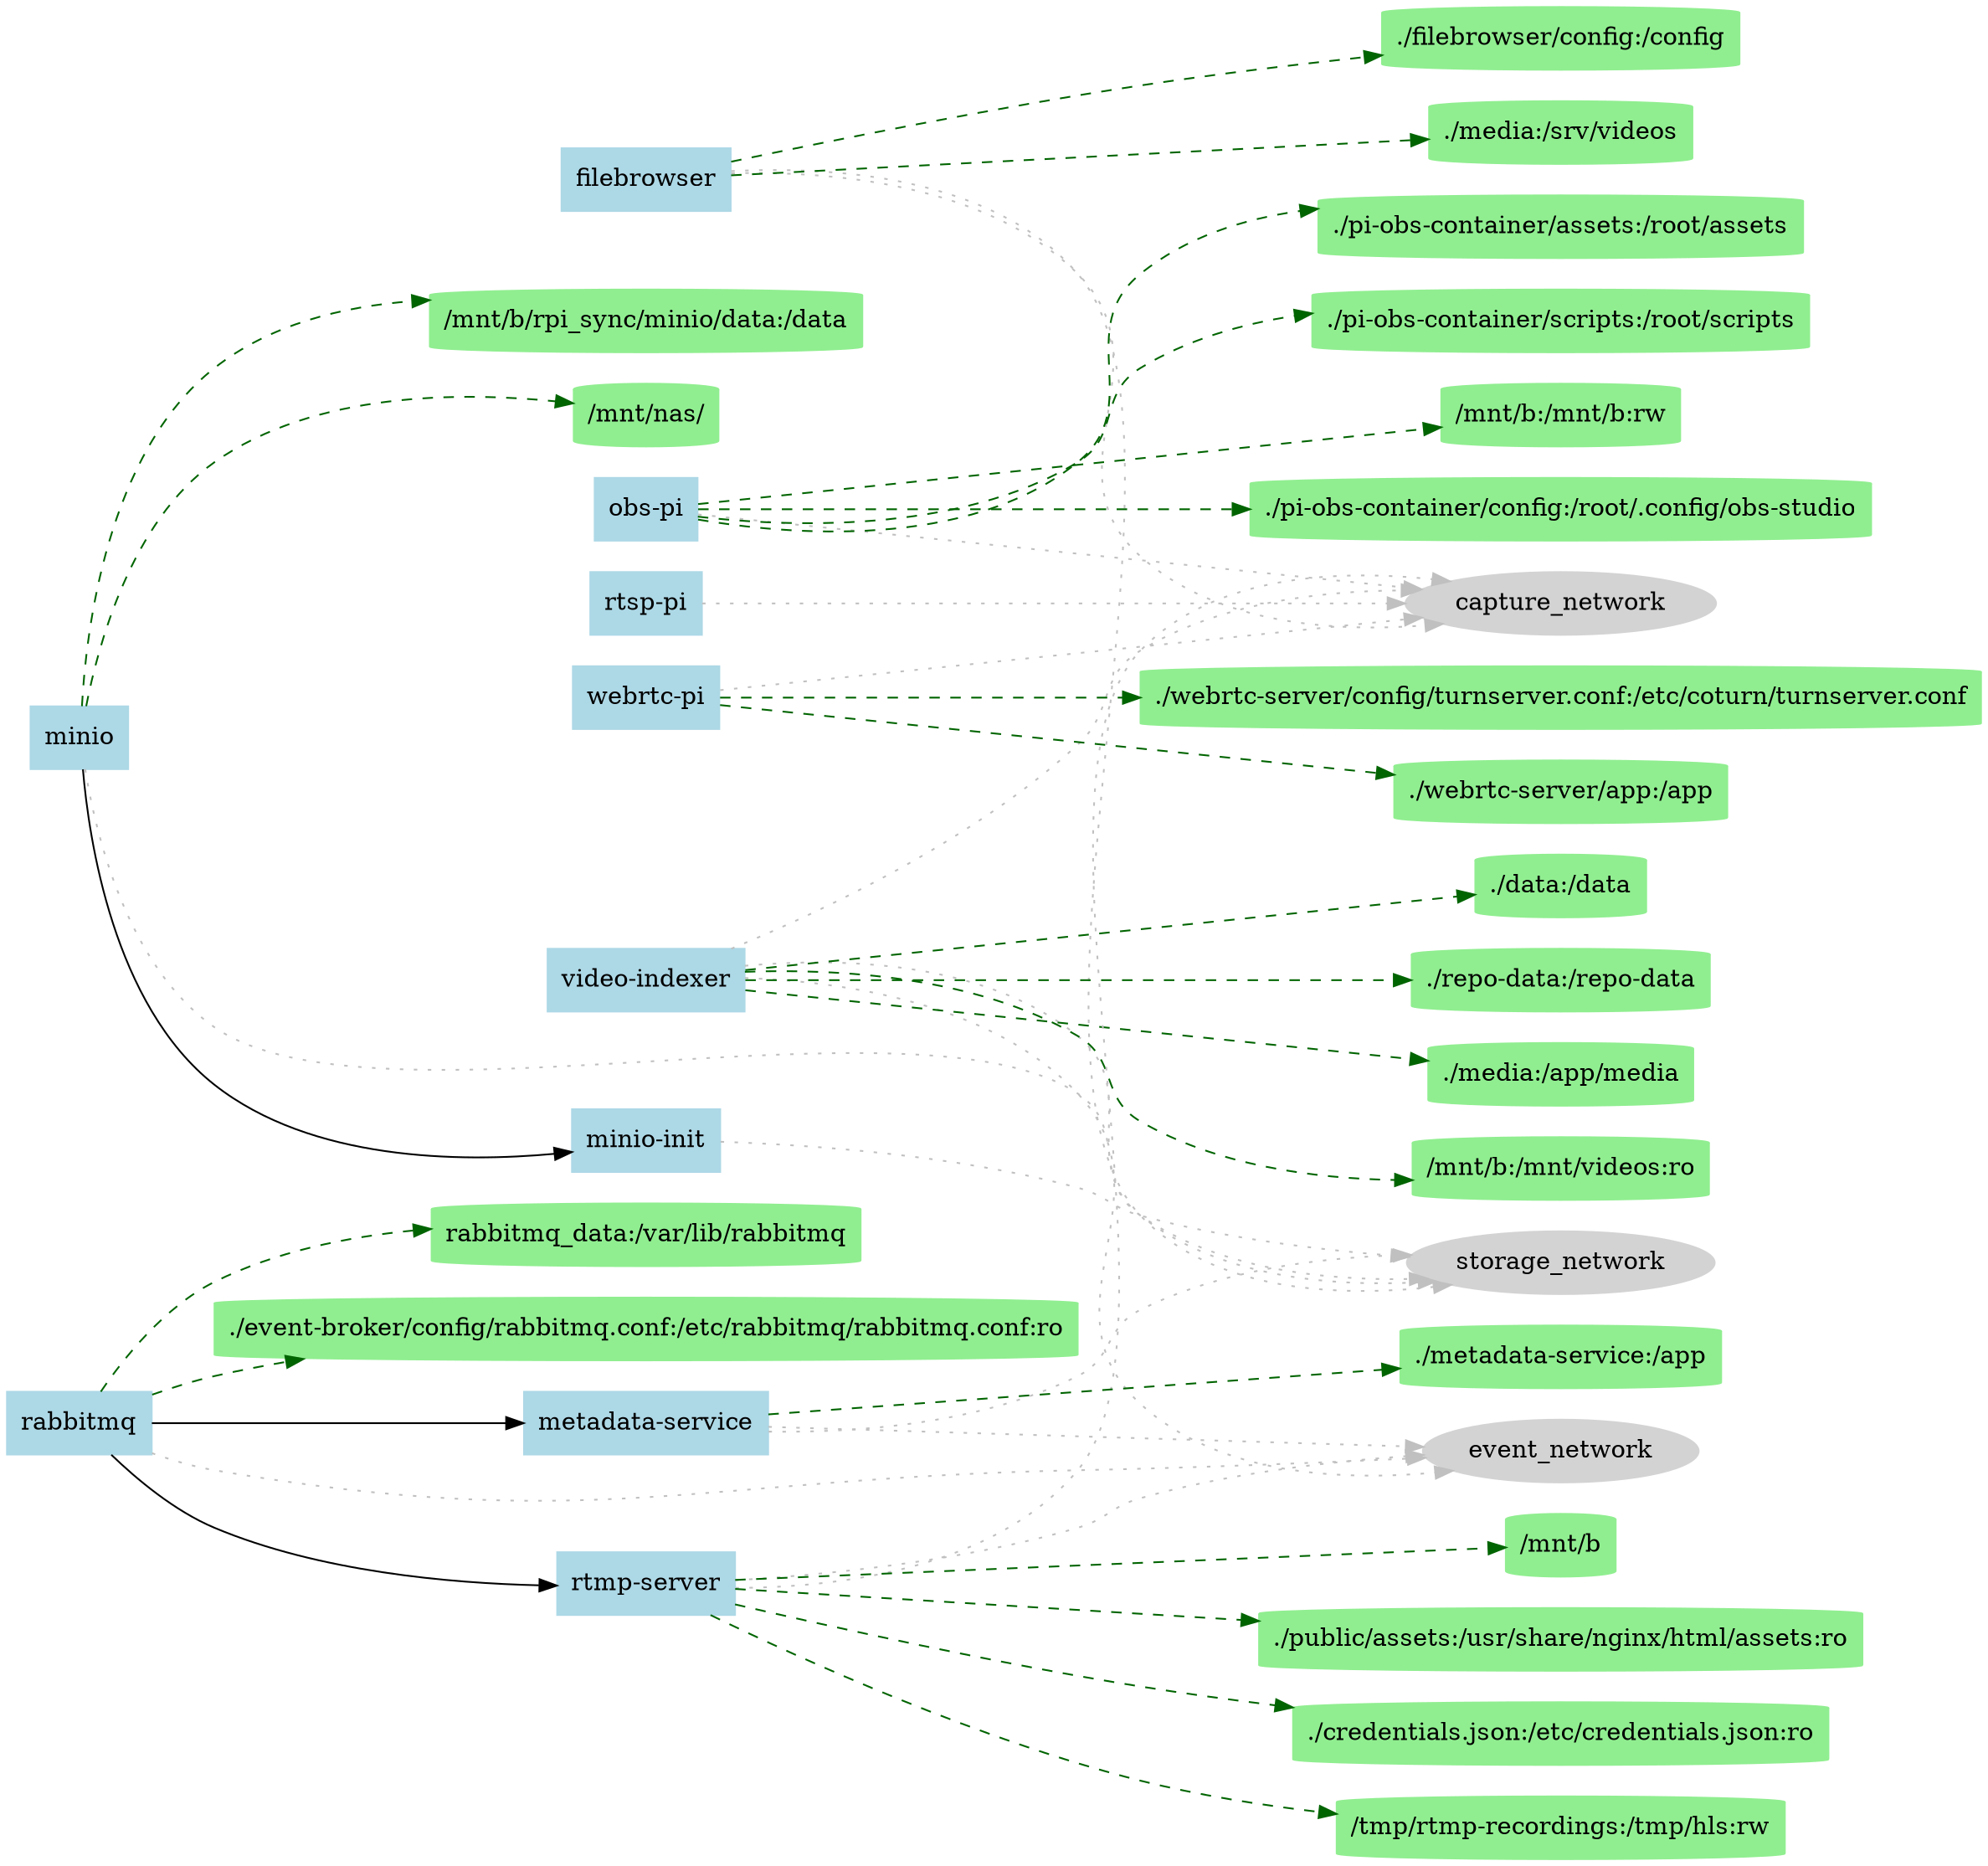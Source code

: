 digraph docker_compose {
  rankdir=LR;
  node [shape=box, style=filled, color=lightblue];
  "filebrowser" [label="filebrowser"];
  "filebrowser" -> "net::storage_network" [style=dotted, color=gray];
  "net::storage_network" [label="storage_network" shape=ellipse color=lightgray];
  "filebrowser" -> "net::capture_network" [style=dotted, color=gray];
  "net::capture_network" [label="capture_network" shape=ellipse color=lightgray];
  "filebrowser" -> "vol::./media:/srv/videos" [style=dashed, color=darkgreen];
  "vol::./media:/srv/videos" [label="./media:/srv/videos" shape=cylinder color=lightgreen];
  "filebrowser" -> "vol::./filebrowser/config:/config" [style=dashed, color=darkgreen];
  "vol::./filebrowser/config:/config" [label="./filebrowser/config:/config" shape=cylinder color=lightgreen];
  "video-indexer" [label="video-indexer"];
  "video-indexer" -> "net::storage_network" [style=dotted, color=gray];
  "net::storage_network" [label="storage_network" shape=ellipse color=lightgray];
  "video-indexer" -> "net::event_network" [style=dotted, color=gray];
  "net::event_network" [label="event_network" shape=ellipse color=lightgray];
  "video-indexer" -> "net::capture_network" [style=dotted, color=gray];
  "net::capture_network" [label="capture_network" shape=ellipse color=lightgray];
  "video-indexer" -> "vol::/mnt/b:/mnt/videos:ro" [style=dashed, color=darkgreen];
  "vol::/mnt/b:/mnt/videos:ro" [label="/mnt/b:/mnt/videos:ro" shape=cylinder color=lightgreen];
  "video-indexer" -> "vol::./data:/data" [style=dashed, color=darkgreen];
  "vol::./data:/data" [label="./data:/data" shape=cylinder color=lightgreen];
  "video-indexer" -> "vol::./repo-data:/repo-data" [style=dashed, color=darkgreen];
  "vol::./repo-data:/repo-data" [label="./repo-data:/repo-data" shape=cylinder color=lightgreen];
  "video-indexer" -> "vol::./media:/app/media" [style=dashed, color=darkgreen];
  "vol::./media:/app/media" [label="./media:/app/media" shape=cylinder color=lightgreen];
  "obs-pi" [label="obs-pi"];
  "obs-pi" -> "net::capture_network" [style=dotted, color=gray];
  "net::capture_network" [label="capture_network" shape=ellipse color=lightgray];
  "obs-pi" -> "vol::./pi-obs-container/config:/root/.config/obs-studio" [style=dashed, color=darkgreen];
  "vol::./pi-obs-container/config:/root/.config/obs-studio" [label="./pi-obs-container/config:/root/.config/obs-studio" shape=cylinder color=lightgreen];
  "obs-pi" -> "vol::./pi-obs-container/assets:/root/assets" [style=dashed, color=darkgreen];
  "vol::./pi-obs-container/assets:/root/assets" [label="./pi-obs-container/assets:/root/assets" shape=cylinder color=lightgreen];
  "obs-pi" -> "vol::./pi-obs-container/scripts:/root/scripts" [style=dashed, color=darkgreen];
  "vol::./pi-obs-container/scripts:/root/scripts" [label="./pi-obs-container/scripts:/root/scripts" shape=cylinder color=lightgreen];
  "obs-pi" -> "vol::/mnt/b:/mnt/b:rw" [style=dashed, color=darkgreen];
  "vol::/mnt/b:/mnt/b:rw" [label="/mnt/b:/mnt/b:rw" shape=cylinder color=lightgreen];
  "webrtc-pi" [label="webrtc-pi"];
  "webrtc-pi" -> "net::capture_network" [style=dotted, color=gray];
  "net::capture_network" [label="capture_network" shape=ellipse color=lightgray];
  "webrtc-pi" -> "vol::./webrtc-server/app:/app" [style=dashed, color=darkgreen];
  "vol::./webrtc-server/app:/app" [label="./webrtc-server/app:/app" shape=cylinder color=lightgreen];
  "webrtc-pi" -> "vol::./webrtc-server/config/turnserver.conf:/etc/coturn/turnserver.conf" [style=dashed, color=darkgreen];
  "vol::./webrtc-server/config/turnserver.conf:/etc/coturn/turnserver.conf" [label="./webrtc-server/config/turnserver.conf:/etc/coturn/turnserver.conf" shape=cylinder color=lightgreen];
  "rtsp-pi" [label="rtsp-pi"];
  "rtsp-pi" -> "net::capture_network" [style=dotted, color=gray];
  "net::capture_network" [label="capture_network" shape=ellipse color=lightgray];
  "rtmp-server" [label="rtmp-server"];
  "rabbitmq" -> "rtmp-server";
  "rtmp-server" -> "net::capture_network" [style=dotted, color=gray];
  "net::capture_network" [label="capture_network" shape=ellipse color=lightgray];
  "rtmp-server" -> "net::event_network" [style=dotted, color=gray];
  "net::event_network" [label="event_network" shape=ellipse color=lightgray];
  "rtmp-server" -> "vol::/mnt/b" [style=dashed, color=darkgreen];
  "vol::/mnt/b" [label="/mnt/b" shape=cylinder color=lightgreen];
  "rtmp-server" -> "vol::./public/assets:/usr/share/nginx/html/assets:ro" [style=dashed, color=darkgreen];
  "vol::./public/assets:/usr/share/nginx/html/assets:ro" [label="./public/assets:/usr/share/nginx/html/assets:ro" shape=cylinder color=lightgreen];
  "rtmp-server" -> "vol::./credentials.json:/etc/credentials.json:ro" [style=dashed, color=darkgreen];
  "vol::./credentials.json:/etc/credentials.json:ro" [label="./credentials.json:/etc/credentials.json:ro" shape=cylinder color=lightgreen];
  "rtmp-server" -> "vol::/tmp/rtmp-recordings:/tmp/hls:rw" [style=dashed, color=darkgreen];
  "vol::/tmp/rtmp-recordings:/tmp/hls:rw" [label="/tmp/rtmp-recordings:/tmp/hls:rw" shape=cylinder color=lightgreen];
  "minio" [label="minio"];
  "minio" -> "net::storage_network" [style=dotted, color=gray];
  "net::storage_network" [label="storage_network" shape=ellipse color=lightgray];
  "minio" -> "vol::/mnt/b/rpi_sync/minio/data:/data" [style=dashed, color=darkgreen];
  "vol::/mnt/b/rpi_sync/minio/data:/data" [label="/mnt/b/rpi_sync/minio/data:/data" shape=cylinder color=lightgreen];
  "minio" -> "vol::/mnt/nas/" [style=dashed, color=darkgreen];
  "vol::/mnt/nas/" [label="/mnt/nas/" shape=cylinder color=lightgreen];
  "minio-init" [label="minio-init"];
  "minio" -> "minio-init";
  "minio-init" -> "net::storage_network" [style=dotted, color=gray];
  "net::storage_network" [label="storage_network" shape=ellipse color=lightgray];
  "rabbitmq" [label="rabbitmq"];
  "rabbitmq" -> "net::event_network" [style=dotted, color=gray];
  "net::event_network" [label="event_network" shape=ellipse color=lightgray];
  "rabbitmq" -> "vol::rabbitmq_data:/var/lib/rabbitmq" [style=dashed, color=darkgreen];
  "vol::rabbitmq_data:/var/lib/rabbitmq" [label="rabbitmq_data:/var/lib/rabbitmq" shape=cylinder color=lightgreen];
  "rabbitmq" -> "vol::./event-broker/config/rabbitmq.conf:/etc/rabbitmq/rabbitmq.conf:ro" [style=dashed, color=darkgreen];
  "vol::./event-broker/config/rabbitmq.conf:/etc/rabbitmq/rabbitmq.conf:ro" [label="./event-broker/config/rabbitmq.conf:/etc/rabbitmq/rabbitmq.conf:ro" shape=cylinder color=lightgreen];
  "metadata-service" [label="metadata-service"];
  "rabbitmq" -> "metadata-service";
  "metadata-service" -> "net::event_network" [style=dotted, color=gray];
  "net::event_network" [label="event_network" shape=ellipse color=lightgray];
  "metadata-service" -> "net::storage_network" [style=dotted, color=gray];
  "net::storage_network" [label="storage_network" shape=ellipse color=lightgray];
  "metadata-service" -> "vol::./metadata-service:/app" [style=dashed, color=darkgreen];
  "vol::./metadata-service:/app" [label="./metadata-service:/app" shape=cylinder color=lightgreen];
}